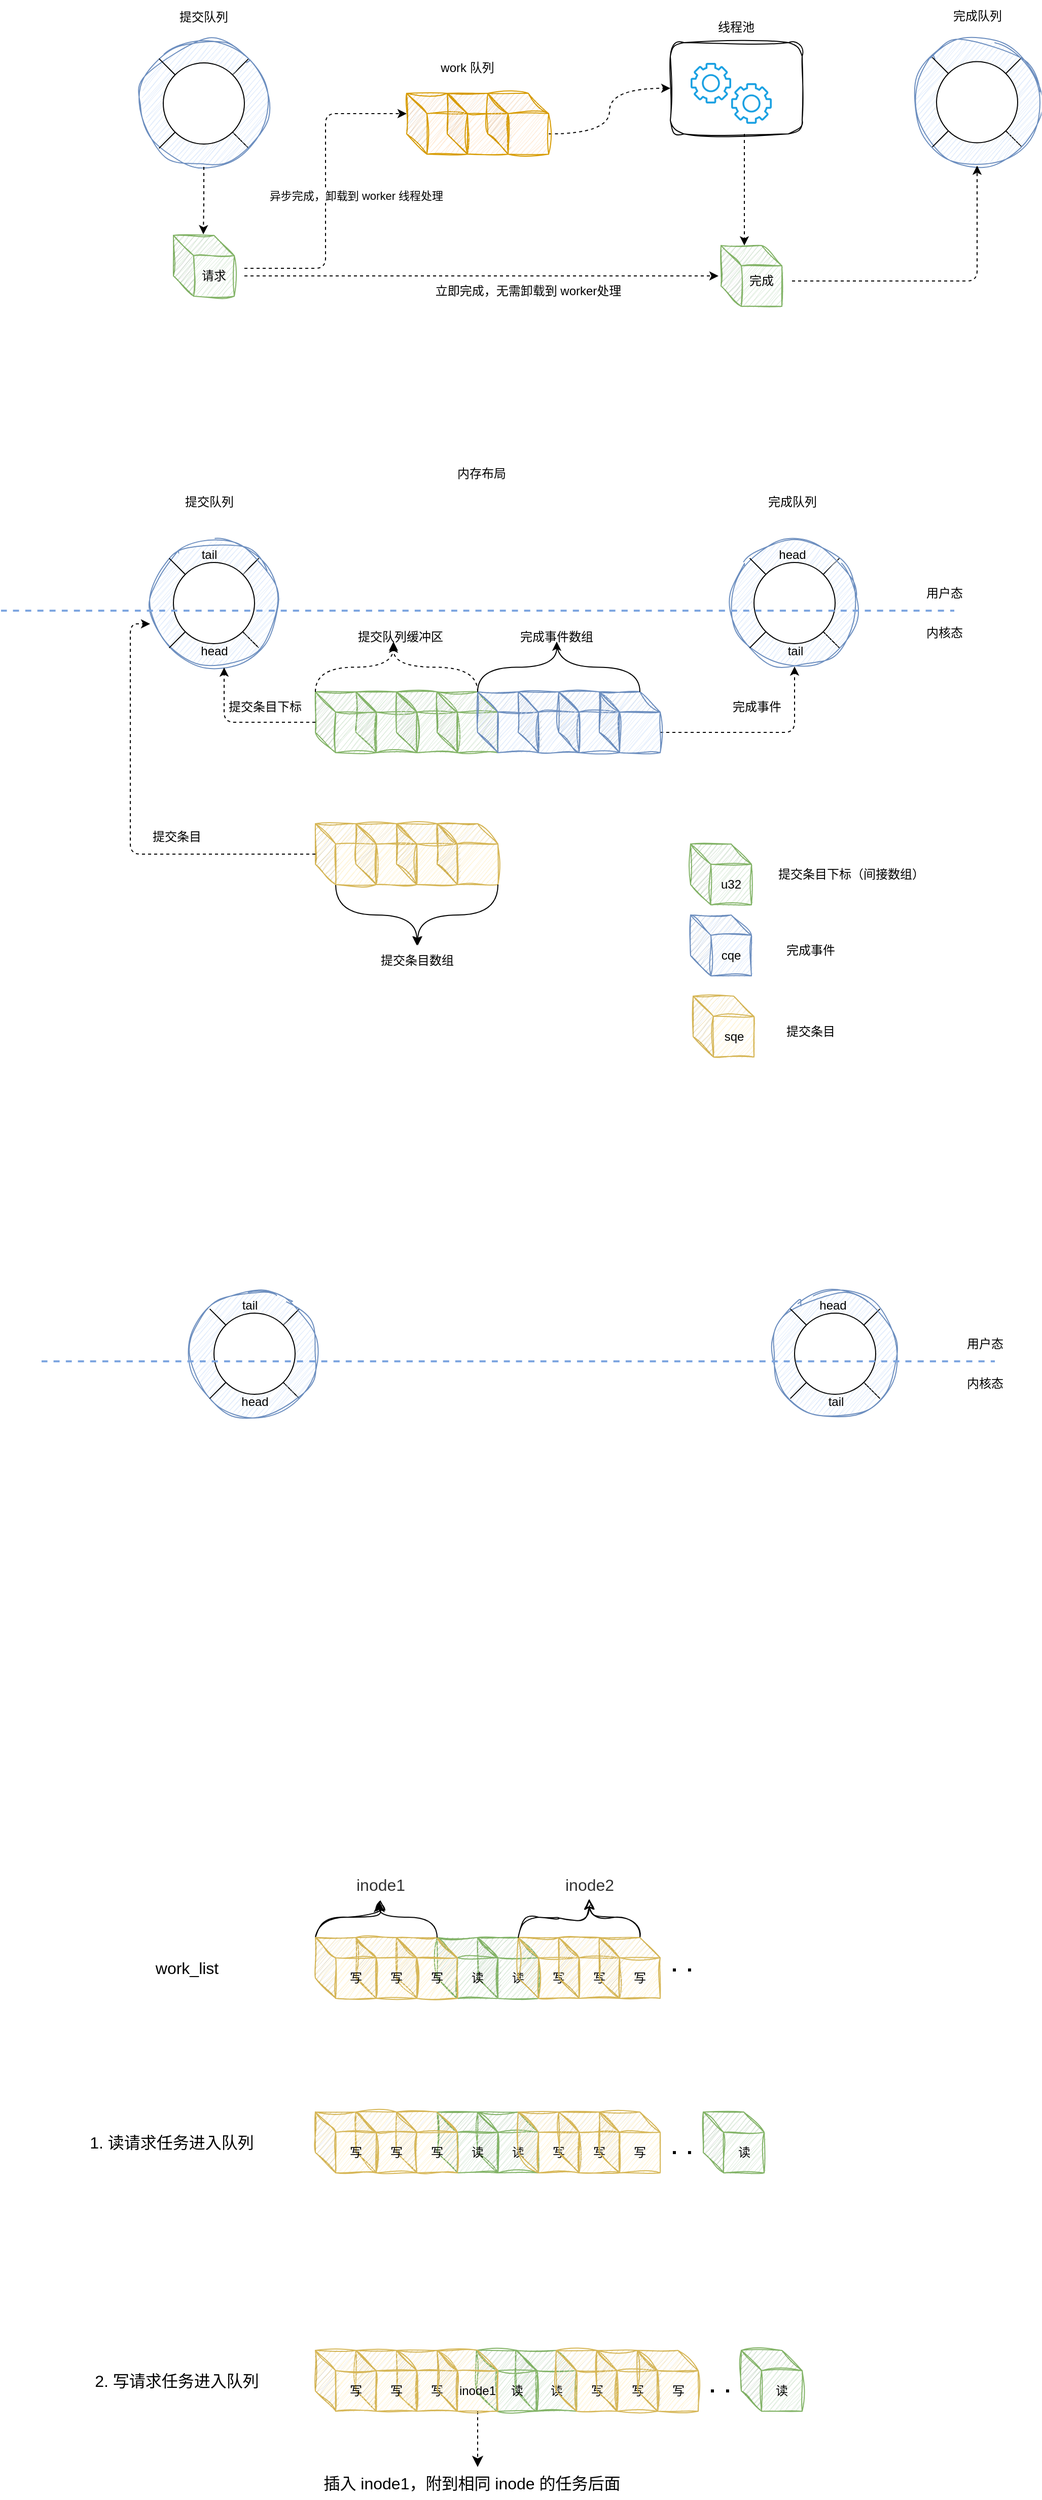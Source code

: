 <mxfile version="24.7.12">
  <diagram name="第 1 页" id="3DKdZYy7hW0o3-3EXeUM">
    <mxGraphModel dx="2261" dy="869" grid="1" gridSize="10" guides="1" tooltips="1" connect="1" arrows="1" fold="1" page="1" pageScale="1" pageWidth="827" pageHeight="1169" math="0" shadow="0">
      <root>
        <mxCell id="0" />
        <mxCell id="1" parent="0" />
        <mxCell id="1gns0Tno6R7osFcc5BNT-23" value="" style="rounded=1;whiteSpace=wrap;html=1;sketch=1;curveFitting=1;jiggle=2;" parent="1" vertex="1">
          <mxGeometry x="600" y="80" width="130" height="90" as="geometry" />
        </mxCell>
        <mxCell id="Ko0L7hKdxSBB8271acH8-2" style="rounded=0;orthogonalLoop=1;jettySize=auto;html=1;exitX=1;exitY=0;exitDx=0;exitDy=0;entryX=1;entryY=0;entryDx=0;entryDy=0;endArrow=none;endFill=0;" parent="1" source="1gns0Tno6R7osFcc5BNT-14" target="1gns0Tno6R7osFcc5BNT-13" edge="1">
          <mxGeometry relative="1" as="geometry" />
        </mxCell>
        <mxCell id="Ko0L7hKdxSBB8271acH8-3" style="rounded=0;orthogonalLoop=1;jettySize=auto;html=1;exitX=1;exitY=1;exitDx=0;exitDy=0;entryX=1;entryY=1;entryDx=0;entryDy=0;endArrow=none;endFill=0;" parent="1" source="1gns0Tno6R7osFcc5BNT-14" target="1gns0Tno6R7osFcc5BNT-13" edge="1">
          <mxGeometry relative="1" as="geometry" />
        </mxCell>
        <mxCell id="1gns0Tno6R7osFcc5BNT-14" value="" style="ellipse;whiteSpace=wrap;html=1;aspect=fixed;fillColor=#dae8fc;strokeColor=#6c8ebf;sketch=1;curveFitting=1;jiggle=2;" parent="1" vertex="1">
          <mxGeometry x="77.5" y="77.5" width="125" height="125" as="geometry" />
        </mxCell>
        <mxCell id="Ko0L7hKdxSBB8271acH8-4" style="rounded=0;orthogonalLoop=1;jettySize=auto;html=1;exitX=0;exitY=1;exitDx=0;exitDy=0;entryX=0;entryY=1;entryDx=0;entryDy=0;endArrow=none;endFill=0;" parent="1" source="1gns0Tno6R7osFcc5BNT-13" target="1gns0Tno6R7osFcc5BNT-14" edge="1">
          <mxGeometry relative="1" as="geometry" />
        </mxCell>
        <mxCell id="Ko0L7hKdxSBB8271acH8-5" style="rounded=0;orthogonalLoop=1;jettySize=auto;html=1;exitX=0;exitY=0;exitDx=0;exitDy=0;entryX=0;entryY=0;entryDx=0;entryDy=0;endArrow=none;endFill=0;" parent="1" source="1gns0Tno6R7osFcc5BNT-13" target="1gns0Tno6R7osFcc5BNT-14" edge="1">
          <mxGeometry relative="1" as="geometry" />
        </mxCell>
        <mxCell id="1gns0Tno6R7osFcc5BNT-13" value="" style="ellipse;whiteSpace=wrap;html=1;aspect=fixed;" parent="1" vertex="1">
          <mxGeometry x="100" y="100" width="80" height="80" as="geometry" />
        </mxCell>
        <mxCell id="1gns0Tno6R7osFcc5BNT-17" value="" style="shape=cube;whiteSpace=wrap;html=1;boundedLbl=1;backgroundOutline=1;darkOpacity=0.05;darkOpacity2=0.1;sketch=1;curveFitting=1;jiggle=2;fillColor=#d5e8d4;strokeColor=#82b366;" parent="1" vertex="1">
          <mxGeometry x="110" y="270" width="60" height="60" as="geometry" />
        </mxCell>
        <mxCell id="1gns0Tno6R7osFcc5BNT-21" value="" style="sketch=0;outlineConnect=0;fontColor=#ffffff;fillColor=#1ba1e2;strokeColor=#006EAF;dashed=0;verticalLabelPosition=bottom;verticalAlign=top;align=center;html=1;fontSize=12;fontStyle=0;aspect=fixed;pointerEvents=1;shape=mxgraph.aws4.gear;" parent="1" vertex="1">
          <mxGeometry x="620" y="100" width="40" height="40" as="geometry" />
        </mxCell>
        <mxCell id="1gns0Tno6R7osFcc5BNT-22" value="" style="sketch=0;outlineConnect=0;fontColor=#ffffff;fillColor=#1ba1e2;strokeColor=#006EAF;dashed=0;verticalLabelPosition=bottom;verticalAlign=top;align=center;html=1;fontSize=12;fontStyle=0;aspect=fixed;pointerEvents=1;shape=mxgraph.aws4.gear;" parent="1" vertex="1">
          <mxGeometry x="660" y="120" width="40" height="40" as="geometry" />
        </mxCell>
        <mxCell id="1gns0Tno6R7osFcc5BNT-24" value="线程池" style="text;strokeColor=none;align=center;fillColor=none;html=1;verticalAlign=middle;whiteSpace=wrap;rounded=0;" parent="1" vertex="1">
          <mxGeometry x="635" y="50" width="60" height="30" as="geometry" />
        </mxCell>
        <mxCell id="1gns0Tno6R7osFcc5BNT-25" value="" style="shape=cube;whiteSpace=wrap;html=1;boundedLbl=1;backgroundOutline=1;darkOpacity=0.05;darkOpacity2=0.1;sketch=1;curveFitting=1;jiggle=2;fillColor=#ffe6cc;strokeColor=#d79b00;" parent="1" vertex="1">
          <mxGeometry x="340" y="130" width="60" height="60" as="geometry" />
        </mxCell>
        <mxCell id="1gns0Tno6R7osFcc5BNT-27" value="" style="shape=cube;whiteSpace=wrap;html=1;boundedLbl=1;backgroundOutline=1;darkOpacity=0.05;darkOpacity2=0.1;sketch=1;curveFitting=1;jiggle=2;fillColor=#ffe6cc;strokeColor=#d79b00;" parent="1" vertex="1">
          <mxGeometry x="380" y="130" width="60" height="60" as="geometry" />
        </mxCell>
        <mxCell id="1gns0Tno6R7osFcc5BNT-44" style="edgeStyle=orthogonalEdgeStyle;rounded=0;orthogonalLoop=1;jettySize=auto;html=1;exitX=0;exitY=0;exitDx=60;exitDy=40;exitPerimeter=0;entryX=0;entryY=0.5;entryDx=0;entryDy=0;curved=1;dashed=1;" parent="1" source="1gns0Tno6R7osFcc5BNT-28" target="1gns0Tno6R7osFcc5BNT-23" edge="1">
          <mxGeometry relative="1" as="geometry" />
        </mxCell>
        <mxCell id="1gns0Tno6R7osFcc5BNT-28" value="" style="shape=cube;whiteSpace=wrap;html=1;boundedLbl=1;backgroundOutline=1;darkOpacity=0.05;darkOpacity2=0.1;sketch=1;curveFitting=1;jiggle=2;fillColor=#ffe6cc;strokeColor=#d79b00;" parent="1" vertex="1">
          <mxGeometry x="420" y="130" width="60" height="60" as="geometry" />
        </mxCell>
        <mxCell id="1gns0Tno6R7osFcc5BNT-29" value="work 队列" style="text;strokeColor=none;align=center;fillColor=none;html=1;verticalAlign=middle;whiteSpace=wrap;rounded=0;" parent="1" vertex="1">
          <mxGeometry x="370" y="90" width="60" height="30" as="geometry" />
        </mxCell>
        <mxCell id="1gns0Tno6R7osFcc5BNT-31" value="提交队列" style="text;strokeColor=none;align=center;fillColor=none;html=1;verticalAlign=middle;whiteSpace=wrap;rounded=0;" parent="1" vertex="1">
          <mxGeometry x="110" y="40" width="60" height="30" as="geometry" />
        </mxCell>
        <mxCell id="Ko0L7hKdxSBB8271acH8-89" style="edgeStyle=none;rounded=0;orthogonalLoop=1;jettySize=auto;html=1;exitX=1;exitY=0;exitDx=0;exitDy=0;entryX=1;entryY=0;entryDx=0;entryDy=0;endArrow=none;endFill=0;" parent="1" source="1gns0Tno6R7osFcc5BNT-32" target="1gns0Tno6R7osFcc5BNT-33" edge="1">
          <mxGeometry relative="1" as="geometry" />
        </mxCell>
        <mxCell id="Ko0L7hKdxSBB8271acH8-90" style="edgeStyle=none;rounded=0;orthogonalLoop=1;jettySize=auto;html=1;exitX=1;exitY=1;exitDx=0;exitDy=0;entryX=1;entryY=1;entryDx=0;entryDy=0;endArrow=none;endFill=0;" parent="1" source="1gns0Tno6R7osFcc5BNT-32" target="1gns0Tno6R7osFcc5BNT-33" edge="1">
          <mxGeometry relative="1" as="geometry" />
        </mxCell>
        <mxCell id="1gns0Tno6R7osFcc5BNT-32" value="" style="ellipse;whiteSpace=wrap;html=1;aspect=fixed;fillColor=#dae8fc;strokeColor=#6c8ebf;sketch=1;curveFitting=1;jiggle=2;" parent="1" vertex="1">
          <mxGeometry x="840" y="76.25" width="125" height="125" as="geometry" />
        </mxCell>
        <mxCell id="Ko0L7hKdxSBB8271acH8-91" style="edgeStyle=none;rounded=0;orthogonalLoop=1;jettySize=auto;html=1;exitX=0;exitY=0;exitDx=0;exitDy=0;entryX=0;entryY=0;entryDx=0;entryDy=0;endArrow=none;endFill=0;" parent="1" source="1gns0Tno6R7osFcc5BNT-33" target="1gns0Tno6R7osFcc5BNT-32" edge="1">
          <mxGeometry relative="1" as="geometry" />
        </mxCell>
        <mxCell id="Ko0L7hKdxSBB8271acH8-92" style="edgeStyle=none;rounded=0;orthogonalLoop=1;jettySize=auto;html=1;exitX=0;exitY=1;exitDx=0;exitDy=0;entryX=0;entryY=1;entryDx=0;entryDy=0;endArrow=none;endFill=0;" parent="1" source="1gns0Tno6R7osFcc5BNT-33" target="1gns0Tno6R7osFcc5BNT-32" edge="1">
          <mxGeometry relative="1" as="geometry" />
        </mxCell>
        <mxCell id="1gns0Tno6R7osFcc5BNT-33" value="" style="ellipse;whiteSpace=wrap;html=1;aspect=fixed;" parent="1" vertex="1">
          <mxGeometry x="862.5" y="98.75" width="80" height="80" as="geometry" />
        </mxCell>
        <mxCell id="1gns0Tno6R7osFcc5BNT-34" value="完成队列" style="text;strokeColor=none;align=center;fillColor=none;html=1;verticalAlign=middle;whiteSpace=wrap;rounded=0;" parent="1" vertex="1">
          <mxGeometry x="872.5" y="38.75" width="60" height="30" as="geometry" />
        </mxCell>
        <mxCell id="1gns0Tno6R7osFcc5BNT-35" value="" style="shape=cube;whiteSpace=wrap;html=1;boundedLbl=1;backgroundOutline=1;darkOpacity=0.05;darkOpacity2=0.1;sketch=1;curveFitting=1;jiggle=2;fillColor=#d5e8d4;strokeColor=#82b366;" parent="1" vertex="1">
          <mxGeometry x="650" y="280" width="60" height="60" as="geometry" />
        </mxCell>
        <mxCell id="1gns0Tno6R7osFcc5BNT-36" style="edgeStyle=orthogonalEdgeStyle;rounded=0;orthogonalLoop=1;jettySize=auto;html=1;exitX=0.5;exitY=1;exitDx=0;exitDy=0;entryX=0.492;entryY=-0.017;entryDx=0;entryDy=0;entryPerimeter=0;dashed=1;" parent="1" source="1gns0Tno6R7osFcc5BNT-14" target="1gns0Tno6R7osFcc5BNT-17" edge="1">
          <mxGeometry relative="1" as="geometry" />
        </mxCell>
        <mxCell id="1gns0Tno6R7osFcc5BNT-38" value="请求" style="text;strokeColor=none;align=center;fillColor=none;html=1;verticalAlign=middle;whiteSpace=wrap;rounded=0;" parent="1" vertex="1">
          <mxGeometry x="120" y="295" width="60" height="30" as="geometry" />
        </mxCell>
        <mxCell id="1gns0Tno6R7osFcc5BNT-49" style="edgeStyle=orthogonalEdgeStyle;rounded=1;orthogonalLoop=1;jettySize=auto;html=1;entryX=0.5;entryY=1;entryDx=0;entryDy=0;curved=0;dashed=1;" parent="1" source="1gns0Tno6R7osFcc5BNT-40" target="1gns0Tno6R7osFcc5BNT-32" edge="1">
          <mxGeometry relative="1" as="geometry" />
        </mxCell>
        <mxCell id="1gns0Tno6R7osFcc5BNT-40" value="完成" style="text;strokeColor=none;align=center;fillColor=none;html=1;verticalAlign=middle;whiteSpace=wrap;rounded=0;" parent="1" vertex="1">
          <mxGeometry x="660" y="300" width="60" height="30" as="geometry" />
        </mxCell>
        <mxCell id="1gns0Tno6R7osFcc5BNT-42" style="edgeStyle=orthogonalEdgeStyle;rounded=0;orthogonalLoop=1;jettySize=auto;html=1;entryX=-0.042;entryY=0.5;entryDx=0;entryDy=0;entryPerimeter=0;dashed=1;" parent="1" source="1gns0Tno6R7osFcc5BNT-38" target="1gns0Tno6R7osFcc5BNT-35" edge="1">
          <mxGeometry relative="1" as="geometry" />
        </mxCell>
        <mxCell id="1gns0Tno6R7osFcc5BNT-43" style="edgeStyle=orthogonalEdgeStyle;rounded=1;orthogonalLoop=1;jettySize=auto;html=1;exitX=1;exitY=0.25;exitDx=0;exitDy=0;entryX=0;entryY=0;entryDx=0;entryDy=20;entryPerimeter=0;dashed=1;curved=0;" parent="1" source="1gns0Tno6R7osFcc5BNT-38" target="1gns0Tno6R7osFcc5BNT-25" edge="1">
          <mxGeometry relative="1" as="geometry" />
        </mxCell>
        <mxCell id="1gns0Tno6R7osFcc5BNT-52" value="异步完成，卸载到 worker 线程处理" style="edgeLabel;html=1;align=center;verticalAlign=middle;resizable=0;points=[];" parent="1gns0Tno6R7osFcc5BNT-43" vertex="1" connectable="0">
          <mxGeometry x="-0.024" y="2" relative="1" as="geometry">
            <mxPoint x="32" y="1" as="offset" />
          </mxGeometry>
        </mxCell>
        <mxCell id="1gns0Tno6R7osFcc5BNT-48" style="rounded=0;orthogonalLoop=1;jettySize=auto;html=1;dashed=1;" parent="1" edge="1">
          <mxGeometry relative="1" as="geometry">
            <mxPoint x="673" y="170" as="sourcePoint" />
            <mxPoint x="673" y="280" as="targetPoint" />
          </mxGeometry>
        </mxCell>
        <mxCell id="1gns0Tno6R7osFcc5BNT-50" value="立即完成，无需卸载到 worker处理" style="text;strokeColor=none;align=center;fillColor=none;html=1;verticalAlign=middle;whiteSpace=wrap;rounded=0;" parent="1" vertex="1">
          <mxGeometry x="360" y="310" width="200" height="30" as="geometry" />
        </mxCell>
        <mxCell id="Ko0L7hKdxSBB8271acH8-7" style="rounded=0;orthogonalLoop=1;jettySize=auto;html=1;exitX=1;exitY=0;exitDx=0;exitDy=0;entryX=1;entryY=0;entryDx=0;entryDy=0;endArrow=none;endFill=0;" parent="1" source="Ko0L7hKdxSBB8271acH8-9" target="Ko0L7hKdxSBB8271acH8-12" edge="1">
          <mxGeometry relative="1" as="geometry" />
        </mxCell>
        <mxCell id="Ko0L7hKdxSBB8271acH8-8" style="rounded=0;orthogonalLoop=1;jettySize=auto;html=1;exitX=1;exitY=1;exitDx=0;exitDy=0;entryX=1;entryY=1;entryDx=0;entryDy=0;endArrow=none;endFill=0;" parent="1" source="Ko0L7hKdxSBB8271acH8-9" target="Ko0L7hKdxSBB8271acH8-12" edge="1">
          <mxGeometry relative="1" as="geometry" />
        </mxCell>
        <mxCell id="Ko0L7hKdxSBB8271acH8-9" value="" style="ellipse;whiteSpace=wrap;html=1;aspect=fixed;fillColor=#dae8fc;strokeColor=#6c8ebf;sketch=1;curveFitting=1;jiggle=2;" parent="1" vertex="1">
          <mxGeometry x="87.5" y="570" width="125" height="125" as="geometry" />
        </mxCell>
        <mxCell id="Ko0L7hKdxSBB8271acH8-10" style="rounded=0;orthogonalLoop=1;jettySize=auto;html=1;exitX=0;exitY=1;exitDx=0;exitDy=0;entryX=0;entryY=1;entryDx=0;entryDy=0;endArrow=none;endFill=0;" parent="1" source="Ko0L7hKdxSBB8271acH8-12" target="Ko0L7hKdxSBB8271acH8-9" edge="1">
          <mxGeometry relative="1" as="geometry" />
        </mxCell>
        <mxCell id="Ko0L7hKdxSBB8271acH8-11" style="rounded=0;orthogonalLoop=1;jettySize=auto;html=1;exitX=0;exitY=0;exitDx=0;exitDy=0;entryX=0;entryY=0;entryDx=0;entryDy=0;endArrow=none;endFill=0;" parent="1" source="Ko0L7hKdxSBB8271acH8-12" target="Ko0L7hKdxSBB8271acH8-9" edge="1">
          <mxGeometry relative="1" as="geometry" />
        </mxCell>
        <mxCell id="Ko0L7hKdxSBB8271acH8-12" value="" style="ellipse;whiteSpace=wrap;html=1;aspect=fixed;" parent="1" vertex="1">
          <mxGeometry x="110" y="592.5" width="80" height="80" as="geometry" />
        </mxCell>
        <mxCell id="Ko0L7hKdxSBB8271acH8-13" value="内存布局" style="text;strokeColor=none;align=center;fillColor=none;html=1;verticalAlign=middle;whiteSpace=wrap;rounded=0;" parent="1" vertex="1">
          <mxGeometry x="384" y="490" width="60" height="30" as="geometry" />
        </mxCell>
        <mxCell id="Ko0L7hKdxSBB8271acH8-14" style="rounded=0;orthogonalLoop=1;jettySize=auto;html=1;exitX=1;exitY=0;exitDx=0;exitDy=0;entryX=1;entryY=0;entryDx=0;entryDy=0;endArrow=none;endFill=0;" parent="1" source="Ko0L7hKdxSBB8271acH8-16" target="Ko0L7hKdxSBB8271acH8-19" edge="1">
          <mxGeometry relative="1" as="geometry" />
        </mxCell>
        <mxCell id="Ko0L7hKdxSBB8271acH8-15" style="rounded=0;orthogonalLoop=1;jettySize=auto;html=1;exitX=1;exitY=1;exitDx=0;exitDy=0;entryX=1;entryY=1;entryDx=0;entryDy=0;endArrow=none;endFill=0;" parent="1" source="Ko0L7hKdxSBB8271acH8-16" target="Ko0L7hKdxSBB8271acH8-19" edge="1">
          <mxGeometry relative="1" as="geometry" />
        </mxCell>
        <mxCell id="Ko0L7hKdxSBB8271acH8-16" value="" style="ellipse;whiteSpace=wrap;html=1;aspect=fixed;fillColor=#dae8fc;strokeColor=#6c8ebf;sketch=1;curveFitting=1;jiggle=2;" parent="1" vertex="1">
          <mxGeometry x="660" y="570" width="125" height="125" as="geometry" />
        </mxCell>
        <mxCell id="Ko0L7hKdxSBB8271acH8-17" style="rounded=0;orthogonalLoop=1;jettySize=auto;html=1;exitX=0;exitY=1;exitDx=0;exitDy=0;entryX=0;entryY=1;entryDx=0;entryDy=0;endArrow=none;endFill=0;" parent="1" source="Ko0L7hKdxSBB8271acH8-19" target="Ko0L7hKdxSBB8271acH8-16" edge="1">
          <mxGeometry relative="1" as="geometry" />
        </mxCell>
        <mxCell id="Ko0L7hKdxSBB8271acH8-18" style="rounded=0;orthogonalLoop=1;jettySize=auto;html=1;exitX=0;exitY=0;exitDx=0;exitDy=0;entryX=0;entryY=0;entryDx=0;entryDy=0;endArrow=none;endFill=0;" parent="1" source="Ko0L7hKdxSBB8271acH8-19" target="Ko0L7hKdxSBB8271acH8-16" edge="1">
          <mxGeometry relative="1" as="geometry" />
        </mxCell>
        <mxCell id="Ko0L7hKdxSBB8271acH8-19" value="" style="ellipse;whiteSpace=wrap;html=1;aspect=fixed;" parent="1" vertex="1">
          <mxGeometry x="682.5" y="592.5" width="80" height="80" as="geometry" />
        </mxCell>
        <mxCell id="Ko0L7hKdxSBB8271acH8-20" value="" style="shape=cube;whiteSpace=wrap;html=1;boundedLbl=1;backgroundOutline=1;darkOpacity=0.05;darkOpacity2=0.1;sketch=1;curveFitting=1;jiggle=2;fillColor=#d5e8d4;strokeColor=#82b366;" parent="1" vertex="1">
          <mxGeometry x="290" y="720" width="60" height="60" as="geometry" />
        </mxCell>
        <mxCell id="Ko0L7hKdxSBB8271acH8-21" value="" style="shape=cube;whiteSpace=wrap;html=1;boundedLbl=1;backgroundOutline=1;darkOpacity=0.05;darkOpacity2=0.1;sketch=1;curveFitting=1;jiggle=2;fillColor=#d5e8d4;strokeColor=#82b366;" parent="1" vertex="1">
          <mxGeometry x="330" y="720" width="60" height="60" as="geometry" />
        </mxCell>
        <mxCell id="Ko0L7hKdxSBB8271acH8-22" value="" style="shape=cube;whiteSpace=wrap;html=1;boundedLbl=1;backgroundOutline=1;darkOpacity=0.05;darkOpacity2=0.1;sketch=1;curveFitting=1;jiggle=2;fillColor=#d5e8d4;strokeColor=#82b366;" parent="1" vertex="1">
          <mxGeometry x="370" y="720" width="60" height="60" as="geometry" />
        </mxCell>
        <mxCell id="Ko0L7hKdxSBB8271acH8-23" value="" style="shape=cube;whiteSpace=wrap;html=1;boundedLbl=1;backgroundOutline=1;darkOpacity=0.05;darkOpacity2=0.1;sketch=1;curveFitting=1;jiggle=2;fillColor=#dae8fc;strokeColor=#6c8ebf;" parent="1" vertex="1">
          <mxGeometry x="410" y="720" width="60" height="60" as="geometry" />
        </mxCell>
        <mxCell id="Ko0L7hKdxSBB8271acH8-24" value="" style="shape=cube;whiteSpace=wrap;html=1;boundedLbl=1;backgroundOutline=1;darkOpacity=0.05;darkOpacity2=0.1;sketch=1;curveFitting=1;jiggle=2;fillColor=#dae8fc;strokeColor=#6c8ebf;" parent="1" vertex="1">
          <mxGeometry x="450" y="720" width="60" height="60" as="geometry" />
        </mxCell>
        <mxCell id="Ko0L7hKdxSBB8271acH8-25" value="" style="shape=cube;whiteSpace=wrap;html=1;boundedLbl=1;backgroundOutline=1;darkOpacity=0.05;darkOpacity2=0.1;sketch=1;curveFitting=1;jiggle=2;fillColor=#dae8fc;strokeColor=#6c8ebf;" parent="1" vertex="1">
          <mxGeometry x="490" y="720" width="60" height="60" as="geometry" />
        </mxCell>
        <mxCell id="Ko0L7hKdxSBB8271acH8-61" style="edgeStyle=orthogonalEdgeStyle;curved=0;rounded=1;orthogonalLoop=1;jettySize=auto;html=1;exitX=0;exitY=0;exitDx=60;exitDy=40;exitPerimeter=0;dashed=1;" parent="1" source="Ko0L7hKdxSBB8271acH8-26" target="Ko0L7hKdxSBB8271acH8-16" edge="1">
          <mxGeometry relative="1" as="geometry" />
        </mxCell>
        <mxCell id="Ko0L7hKdxSBB8271acH8-26" value="" style="shape=cube;whiteSpace=wrap;html=1;boundedLbl=1;backgroundOutline=1;darkOpacity=0.05;darkOpacity2=0.1;sketch=1;curveFitting=1;jiggle=2;fillColor=#dae8fc;strokeColor=#6c8ebf;" parent="1" vertex="1">
          <mxGeometry x="530" y="720" width="60" height="60" as="geometry" />
        </mxCell>
        <mxCell id="Ko0L7hKdxSBB8271acH8-27" value="" style="shape=cube;whiteSpace=wrap;html=1;boundedLbl=1;backgroundOutline=1;darkOpacity=0.05;darkOpacity2=0.1;sketch=1;curveFitting=1;jiggle=2;fillColor=#d5e8d4;strokeColor=#82b366;" parent="1" vertex="1">
          <mxGeometry x="250" y="720" width="60" height="60" as="geometry" />
        </mxCell>
        <mxCell id="Ko0L7hKdxSBB8271acH8-52" style="edgeStyle=orthogonalEdgeStyle;curved=1;rounded=0;orthogonalLoop=1;jettySize=auto;html=1;exitX=0;exitY=0;exitDx=20;exitDy=60;exitPerimeter=0;" parent="1" source="Ko0L7hKdxSBB8271acH8-32" target="Ko0L7hKdxSBB8271acH8-51" edge="1">
          <mxGeometry relative="1" as="geometry" />
        </mxCell>
        <mxCell id="Ko0L7hKdxSBB8271acH8-32" value="" style="shape=cube;whiteSpace=wrap;html=1;boundedLbl=1;backgroundOutline=1;darkOpacity=0.05;darkOpacity2=0.1;sketch=1;curveFitting=1;jiggle=2;fillColor=#fff2cc;strokeColor=#d6b656;" parent="1" vertex="1">
          <mxGeometry x="250" y="850" width="60" height="60" as="geometry" />
        </mxCell>
        <mxCell id="Ko0L7hKdxSBB8271acH8-33" value="" style="shape=cube;whiteSpace=wrap;html=1;boundedLbl=1;backgroundOutline=1;darkOpacity=0.05;darkOpacity2=0.1;sketch=1;curveFitting=1;jiggle=2;fillColor=#fff2cc;strokeColor=#d6b656;" parent="1" vertex="1">
          <mxGeometry x="290" y="850" width="60" height="60" as="geometry" />
        </mxCell>
        <mxCell id="Ko0L7hKdxSBB8271acH8-34" value="" style="shape=cube;whiteSpace=wrap;html=1;boundedLbl=1;backgroundOutline=1;darkOpacity=0.05;darkOpacity2=0.1;sketch=1;curveFitting=1;jiggle=2;fillColor=#fff2cc;strokeColor=#d6b656;" parent="1" vertex="1">
          <mxGeometry x="330" y="850" width="60" height="60" as="geometry" />
        </mxCell>
        <mxCell id="Ko0L7hKdxSBB8271acH8-35" value="" style="shape=cube;whiteSpace=wrap;html=1;boundedLbl=1;backgroundOutline=1;darkOpacity=0.05;darkOpacity2=0.1;sketch=1;curveFitting=1;jiggle=2;fillColor=#fff2cc;strokeColor=#d6b656;" parent="1" vertex="1">
          <mxGeometry x="370" y="850" width="60" height="60" as="geometry" />
        </mxCell>
        <mxCell id="Ko0L7hKdxSBB8271acH8-38" value="&lt;span style=&quot;color: rgb(0, 0, 0); font-family: Helvetica; font-size: 12px; font-style: normal; font-variant-ligatures: normal; font-variant-caps: normal; font-weight: 400; letter-spacing: normal; orphans: 2; text-align: center; text-indent: 0px; text-transform: none; widows: 2; word-spacing: 0px; -webkit-text-stroke-width: 0px; white-space: nowrap; background-color: rgb(251, 251, 251); text-decoration-thickness: initial; text-decoration-style: initial; text-decoration-color: initial; display: inline !important; float: none;&quot;&gt;提交队列缓冲区&lt;/span&gt;" style="text;whiteSpace=wrap;html=1;fillColor=default;gradientColor=none;fillStyle=solid;" parent="1" vertex="1">
          <mxGeometry x="290" y="651.5" width="90" height="20" as="geometry" />
        </mxCell>
        <mxCell id="Ko0L7hKdxSBB8271acH8-40" value="&lt;div style=&quot;text-align: center;&quot;&gt;&lt;span style=&quot;text-wrap: nowrap;&quot;&gt;完成事件数组&lt;/span&gt;&lt;/div&gt;" style="text;whiteSpace=wrap;html=1;" parent="1" vertex="1">
          <mxGeometry x="450" y="651.5" width="90" height="20" as="geometry" />
        </mxCell>
        <mxCell id="Ko0L7hKdxSBB8271acH8-42" style="edgeStyle=orthogonalEdgeStyle;rounded=0;orthogonalLoop=1;jettySize=auto;html=1;exitX=0;exitY=0;exitDx=0;exitDy=0;exitPerimeter=0;entryX=0.411;entryY=0.95;entryDx=0;entryDy=0;entryPerimeter=0;curved=1;dashed=1;" parent="1" source="Ko0L7hKdxSBB8271acH8-27" target="Ko0L7hKdxSBB8271acH8-38" edge="1">
          <mxGeometry relative="1" as="geometry" />
        </mxCell>
        <mxCell id="Ko0L7hKdxSBB8271acH8-43" style="edgeStyle=orthogonalEdgeStyle;rounded=0;orthogonalLoop=1;jettySize=auto;html=1;exitX=0;exitY=0;exitDx=0;exitDy=0;exitPerimeter=0;entryX=0.411;entryY=1.05;entryDx=0;entryDy=0;entryPerimeter=0;curved=1;dashed=1;" parent="1" source="Ko0L7hKdxSBB8271acH8-23" target="Ko0L7hKdxSBB8271acH8-38" edge="1">
          <mxGeometry relative="1" as="geometry" />
        </mxCell>
        <mxCell id="Ko0L7hKdxSBB8271acH8-44" style="edgeStyle=orthogonalEdgeStyle;rounded=0;orthogonalLoop=1;jettySize=auto;html=1;exitX=0;exitY=0;exitDx=0;exitDy=0;exitPerimeter=0;entryX=0.422;entryY=0.95;entryDx=0;entryDy=0;entryPerimeter=0;curved=1;" parent="1" source="Ko0L7hKdxSBB8271acH8-23" target="Ko0L7hKdxSBB8271acH8-40" edge="1">
          <mxGeometry relative="1" as="geometry" />
        </mxCell>
        <mxCell id="Ko0L7hKdxSBB8271acH8-49" style="edgeStyle=orthogonalEdgeStyle;rounded=0;orthogonalLoop=1;jettySize=auto;html=1;exitX=0;exitY=0;exitDx=40;exitDy=0;exitPerimeter=0;entryX=0.422;entryY=0.975;entryDx=0;entryDy=0;entryPerimeter=0;endArrow=none;endFill=0;curved=1;" parent="1" source="Ko0L7hKdxSBB8271acH8-26" target="Ko0L7hKdxSBB8271acH8-40" edge="1">
          <mxGeometry relative="1" as="geometry" />
        </mxCell>
        <mxCell id="Ko0L7hKdxSBB8271acH8-51" value="提交条目数组" style="text;html=1;align=center;verticalAlign=middle;resizable=0;points=[];autosize=1;strokeColor=none;fillColor=none;" parent="1" vertex="1">
          <mxGeometry x="300" y="970" width="100" height="30" as="geometry" />
        </mxCell>
        <mxCell id="Ko0L7hKdxSBB8271acH8-54" style="edgeStyle=orthogonalEdgeStyle;curved=1;rounded=0;orthogonalLoop=1;jettySize=auto;html=1;exitX=1;exitY=1;exitDx=0;exitDy=0;exitPerimeter=0;entryX=0.51;entryY=0;entryDx=0;entryDy=0;entryPerimeter=0;" parent="1" source="Ko0L7hKdxSBB8271acH8-35" target="Ko0L7hKdxSBB8271acH8-51" edge="1">
          <mxGeometry relative="1" as="geometry" />
        </mxCell>
        <mxCell id="Ko0L7hKdxSBB8271acH8-55" style="edgeStyle=orthogonalEdgeStyle;rounded=1;orthogonalLoop=1;jettySize=auto;html=1;entryX=0.58;entryY=1.008;entryDx=0;entryDy=0;entryPerimeter=0;curved=0;dashed=1;" parent="1" source="Ko0L7hKdxSBB8271acH8-27" target="Ko0L7hKdxSBB8271acH8-9" edge="1">
          <mxGeometry relative="1" as="geometry" />
        </mxCell>
        <mxCell id="Ko0L7hKdxSBB8271acH8-56" value="提交条目下标" style="text;html=1;align=center;verticalAlign=middle;resizable=0;points=[];autosize=1;strokeColor=none;fillColor=none;" parent="1" vertex="1">
          <mxGeometry x="150" y="720" width="100" height="30" as="geometry" />
        </mxCell>
        <mxCell id="Ko0L7hKdxSBB8271acH8-57" style="edgeStyle=orthogonalEdgeStyle;curved=0;rounded=1;orthogonalLoop=1;jettySize=auto;html=1;entryX=-0.004;entryY=0.664;entryDx=0;entryDy=0;entryPerimeter=0;dashed=1;" parent="1" source="Ko0L7hKdxSBB8271acH8-32" target="Ko0L7hKdxSBB8271acH8-9" edge="1">
          <mxGeometry relative="1" as="geometry" />
        </mxCell>
        <mxCell id="Ko0L7hKdxSBB8271acH8-58" value="提交条目" style="text;html=1;align=center;verticalAlign=middle;resizable=0;points=[];autosize=1;strokeColor=none;fillColor=none;" parent="1" vertex="1">
          <mxGeometry x="77.5" y="848" width="70" height="30" as="geometry" />
        </mxCell>
        <mxCell id="Ko0L7hKdxSBB8271acH8-59" value="提交队列" style="text;html=1;align=center;verticalAlign=middle;resizable=0;points=[];autosize=1;strokeColor=none;fillColor=none;" parent="1" vertex="1">
          <mxGeometry x="110" y="518" width="70" height="30" as="geometry" />
        </mxCell>
        <mxCell id="Ko0L7hKdxSBB8271acH8-60" value="完成队列" style="text;html=1;align=center;verticalAlign=middle;resizable=0;points=[];autosize=1;strokeColor=none;fillColor=none;" parent="1" vertex="1">
          <mxGeometry x="685" y="518" width="70" height="30" as="geometry" />
        </mxCell>
        <mxCell id="Ko0L7hKdxSBB8271acH8-64" value="完成事件" style="text;html=1;align=center;verticalAlign=middle;resizable=0;points=[];autosize=1;strokeColor=none;fillColor=none;" parent="1" vertex="1">
          <mxGeometry x="650" y="720" width="70" height="30" as="geometry" />
        </mxCell>
        <mxCell id="Ko0L7hKdxSBB8271acH8-68" value="" style="endArrow=none;html=1;rounded=0;curved=1;dashed=1;strokeColor=#7EA6E0;strokeWidth=2;" parent="1" edge="1">
          <mxGeometry width="50" height="50" relative="1" as="geometry">
            <mxPoint x="-60" y="640" as="sourcePoint" />
            <mxPoint x="880" y="640" as="targetPoint" />
          </mxGeometry>
        </mxCell>
        <mxCell id="Ko0L7hKdxSBB8271acH8-69" value="内核态" style="text;html=1;align=center;verticalAlign=middle;resizable=0;points=[];autosize=1;strokeColor=none;fillColor=none;" parent="1" vertex="1">
          <mxGeometry x="840" y="646.5" width="60" height="30" as="geometry" />
        </mxCell>
        <mxCell id="Ko0L7hKdxSBB8271acH8-70" value="用户态" style="text;html=1;align=center;verticalAlign=middle;resizable=0;points=[];autosize=1;strokeColor=none;fillColor=none;" parent="1" vertex="1">
          <mxGeometry x="840" y="608" width="60" height="30" as="geometry" />
        </mxCell>
        <mxCell id="Ko0L7hKdxSBB8271acH8-75" value="head" style="text;html=1;align=center;verticalAlign=middle;resizable=0;points=[];autosize=1;strokeColor=none;fillColor=none;" parent="1" vertex="1">
          <mxGeometry x="125" y="665" width="50" height="30" as="geometry" />
        </mxCell>
        <mxCell id="Ko0L7hKdxSBB8271acH8-76" value="tail" style="text;html=1;align=center;verticalAlign=middle;resizable=0;points=[];autosize=1;strokeColor=none;fillColor=none;" parent="1" vertex="1">
          <mxGeometry x="125" y="570" width="40" height="30" as="geometry" />
        </mxCell>
        <mxCell id="Ko0L7hKdxSBB8271acH8-77" value="head" style="text;html=1;align=center;verticalAlign=middle;resizable=0;points=[];autosize=1;strokeColor=none;fillColor=none;" parent="1" vertex="1">
          <mxGeometry x="695" y="570" width="50" height="30" as="geometry" />
        </mxCell>
        <mxCell id="Ko0L7hKdxSBB8271acH8-78" value="tail" style="text;html=1;align=center;verticalAlign=middle;resizable=0;points=[];autosize=1;strokeColor=none;fillColor=none;" parent="1" vertex="1">
          <mxGeometry x="702.5" y="665" width="40" height="30" as="geometry" />
        </mxCell>
        <mxCell id="Ko0L7hKdxSBB8271acH8-80" value="u32" style="shape=cube;whiteSpace=wrap;html=1;boundedLbl=1;backgroundOutline=1;darkOpacity=0.05;darkOpacity2=0.1;sketch=1;curveFitting=1;jiggle=2;fillColor=#d5e8d4;strokeColor=#82b366;" parent="1" vertex="1">
          <mxGeometry x="620" y="870" width="60" height="60" as="geometry" />
        </mxCell>
        <mxCell id="Ko0L7hKdxSBB8271acH8-83" value="cqe" style="shape=cube;whiteSpace=wrap;html=1;boundedLbl=1;backgroundOutline=1;darkOpacity=0.05;darkOpacity2=0.1;sketch=1;curveFitting=1;jiggle=2;fillColor=#dae8fc;strokeColor=#6c8ebf;" parent="1" vertex="1">
          <mxGeometry x="620" y="940" width="60" height="60" as="geometry" />
        </mxCell>
        <mxCell id="Ko0L7hKdxSBB8271acH8-84" value="提交条目下标（间接数组）" style="text;html=1;align=center;verticalAlign=middle;resizable=0;points=[];autosize=1;strokeColor=none;fillColor=none;" parent="1" vertex="1">
          <mxGeometry x="692.5" y="885" width="170" height="30" as="geometry" />
        </mxCell>
        <mxCell id="Ko0L7hKdxSBB8271acH8-85" value="完成事件" style="text;html=1;align=center;verticalAlign=middle;resizable=0;points=[];autosize=1;strokeColor=none;fillColor=none;" parent="1" vertex="1">
          <mxGeometry x="702.5" y="960" width="70" height="30" as="geometry" />
        </mxCell>
        <mxCell id="Ko0L7hKdxSBB8271acH8-86" value="sqe" style="shape=cube;whiteSpace=wrap;html=1;boundedLbl=1;backgroundOutline=1;darkOpacity=0.05;darkOpacity2=0.1;sketch=1;curveFitting=1;jiggle=2;fillColor=#fff2cc;strokeColor=#d6b656;" parent="1" vertex="1">
          <mxGeometry x="622.5" y="1020" width="60" height="60" as="geometry" />
        </mxCell>
        <mxCell id="Ko0L7hKdxSBB8271acH8-87" value="提交条目" style="text;html=1;align=center;verticalAlign=middle;resizable=0;points=[];autosize=1;strokeColor=none;fillColor=none;" parent="1" vertex="1">
          <mxGeometry x="702.5" y="1040" width="70" height="30" as="geometry" />
        </mxCell>
        <mxCell id="Vj3lA73WJ6LqMtGzKSuj-2" style="rounded=0;orthogonalLoop=1;jettySize=auto;html=1;exitX=1;exitY=0;exitDx=0;exitDy=0;entryX=1;entryY=0;entryDx=0;entryDy=0;endArrow=none;endFill=0;" edge="1" parent="1" source="Vj3lA73WJ6LqMtGzKSuj-4" target="Vj3lA73WJ6LqMtGzKSuj-7">
          <mxGeometry relative="1" as="geometry" />
        </mxCell>
        <mxCell id="Vj3lA73WJ6LqMtGzKSuj-3" style="rounded=0;orthogonalLoop=1;jettySize=auto;html=1;exitX=1;exitY=1;exitDx=0;exitDy=0;entryX=1;entryY=1;entryDx=0;entryDy=0;endArrow=none;endFill=0;" edge="1" parent="1" source="Vj3lA73WJ6LqMtGzKSuj-4" target="Vj3lA73WJ6LqMtGzKSuj-7">
          <mxGeometry relative="1" as="geometry" />
        </mxCell>
        <mxCell id="Vj3lA73WJ6LqMtGzKSuj-4" value="" style="ellipse;whiteSpace=wrap;html=1;aspect=fixed;fillColor=#dae8fc;strokeColor=#6c8ebf;sketch=1;curveFitting=1;jiggle=2;" vertex="1" parent="1">
          <mxGeometry x="127.5" y="1310" width="125" height="125" as="geometry" />
        </mxCell>
        <mxCell id="Vj3lA73WJ6LqMtGzKSuj-5" style="rounded=0;orthogonalLoop=1;jettySize=auto;html=1;exitX=0;exitY=1;exitDx=0;exitDy=0;entryX=0;entryY=1;entryDx=0;entryDy=0;endArrow=none;endFill=0;" edge="1" parent="1" source="Vj3lA73WJ6LqMtGzKSuj-7" target="Vj3lA73WJ6LqMtGzKSuj-4">
          <mxGeometry relative="1" as="geometry" />
        </mxCell>
        <mxCell id="Vj3lA73WJ6LqMtGzKSuj-6" style="rounded=0;orthogonalLoop=1;jettySize=auto;html=1;exitX=0;exitY=0;exitDx=0;exitDy=0;entryX=0;entryY=0;entryDx=0;entryDy=0;endArrow=none;endFill=0;" edge="1" parent="1" source="Vj3lA73WJ6LqMtGzKSuj-7" target="Vj3lA73WJ6LqMtGzKSuj-4">
          <mxGeometry relative="1" as="geometry" />
        </mxCell>
        <mxCell id="Vj3lA73WJ6LqMtGzKSuj-7" value="" style="ellipse;whiteSpace=wrap;html=1;aspect=fixed;" vertex="1" parent="1">
          <mxGeometry x="150" y="1332.5" width="80" height="80" as="geometry" />
        </mxCell>
        <mxCell id="Vj3lA73WJ6LqMtGzKSuj-8" style="rounded=0;orthogonalLoop=1;jettySize=auto;html=1;exitX=1;exitY=0;exitDx=0;exitDy=0;entryX=1;entryY=0;entryDx=0;entryDy=0;endArrow=none;endFill=0;" edge="1" parent="1" source="Vj3lA73WJ6LqMtGzKSuj-10" target="Vj3lA73WJ6LqMtGzKSuj-13">
          <mxGeometry relative="1" as="geometry" />
        </mxCell>
        <mxCell id="Vj3lA73WJ6LqMtGzKSuj-9" style="rounded=0;orthogonalLoop=1;jettySize=auto;html=1;exitX=1;exitY=1;exitDx=0;exitDy=0;entryX=1;entryY=1;entryDx=0;entryDy=0;endArrow=none;endFill=0;" edge="1" parent="1" source="Vj3lA73WJ6LqMtGzKSuj-10" target="Vj3lA73WJ6LqMtGzKSuj-13">
          <mxGeometry relative="1" as="geometry" />
        </mxCell>
        <mxCell id="Vj3lA73WJ6LqMtGzKSuj-10" value="" style="ellipse;whiteSpace=wrap;html=1;aspect=fixed;fillColor=#dae8fc;strokeColor=#6c8ebf;sketch=1;curveFitting=1;jiggle=2;" vertex="1" parent="1">
          <mxGeometry x="700" y="1310" width="125" height="125" as="geometry" />
        </mxCell>
        <mxCell id="Vj3lA73WJ6LqMtGzKSuj-11" style="rounded=0;orthogonalLoop=1;jettySize=auto;html=1;exitX=0;exitY=1;exitDx=0;exitDy=0;entryX=0;entryY=1;entryDx=0;entryDy=0;endArrow=none;endFill=0;" edge="1" parent="1" source="Vj3lA73WJ6LqMtGzKSuj-13" target="Vj3lA73WJ6LqMtGzKSuj-10">
          <mxGeometry relative="1" as="geometry" />
        </mxCell>
        <mxCell id="Vj3lA73WJ6LqMtGzKSuj-12" style="rounded=0;orthogonalLoop=1;jettySize=auto;html=1;exitX=0;exitY=0;exitDx=0;exitDy=0;entryX=0;entryY=0;entryDx=0;entryDy=0;endArrow=none;endFill=0;" edge="1" parent="1" source="Vj3lA73WJ6LqMtGzKSuj-13" target="Vj3lA73WJ6LqMtGzKSuj-10">
          <mxGeometry relative="1" as="geometry" />
        </mxCell>
        <mxCell id="Vj3lA73WJ6LqMtGzKSuj-13" value="" style="ellipse;whiteSpace=wrap;html=1;aspect=fixed;" vertex="1" parent="1">
          <mxGeometry x="722.5" y="1332.5" width="80" height="80" as="geometry" />
        </mxCell>
        <mxCell id="Vj3lA73WJ6LqMtGzKSuj-20" value="" style="endArrow=none;html=1;rounded=0;curved=1;dashed=1;strokeColor=#7EA6E0;strokeWidth=2;" edge="1" parent="1">
          <mxGeometry width="50" height="50" relative="1" as="geometry">
            <mxPoint x="-20" y="1380" as="sourcePoint" />
            <mxPoint x="920" y="1380" as="targetPoint" />
          </mxGeometry>
        </mxCell>
        <mxCell id="Vj3lA73WJ6LqMtGzKSuj-21" value="内核态" style="text;html=1;align=center;verticalAlign=middle;resizable=0;points=[];autosize=1;strokeColor=none;fillColor=none;" vertex="1" parent="1">
          <mxGeometry x="880" y="1386.5" width="60" height="30" as="geometry" />
        </mxCell>
        <mxCell id="Vj3lA73WJ6LqMtGzKSuj-22" value="用户态" style="text;html=1;align=center;verticalAlign=middle;resizable=0;points=[];autosize=1;strokeColor=none;fillColor=none;" vertex="1" parent="1">
          <mxGeometry x="880" y="1348" width="60" height="30" as="geometry" />
        </mxCell>
        <mxCell id="Vj3lA73WJ6LqMtGzKSuj-23" value="head" style="text;html=1;align=center;verticalAlign=middle;resizable=0;points=[];autosize=1;strokeColor=none;fillColor=none;" vertex="1" parent="1">
          <mxGeometry x="165" y="1405" width="50" height="30" as="geometry" />
        </mxCell>
        <mxCell id="Vj3lA73WJ6LqMtGzKSuj-24" value="tail" style="text;html=1;align=center;verticalAlign=middle;resizable=0;points=[];autosize=1;strokeColor=none;fillColor=none;" vertex="1" parent="1">
          <mxGeometry x="165" y="1310" width="40" height="30" as="geometry" />
        </mxCell>
        <mxCell id="Vj3lA73WJ6LqMtGzKSuj-25" value="head" style="text;html=1;align=center;verticalAlign=middle;resizable=0;points=[];autosize=1;strokeColor=none;fillColor=none;" vertex="1" parent="1">
          <mxGeometry x="735" y="1310" width="50" height="30" as="geometry" />
        </mxCell>
        <mxCell id="Vj3lA73WJ6LqMtGzKSuj-26" value="tail" style="text;html=1;align=center;verticalAlign=middle;resizable=0;points=[];autosize=1;strokeColor=none;fillColor=none;" vertex="1" parent="1">
          <mxGeometry x="742.5" y="1405" width="40" height="30" as="geometry" />
        </mxCell>
        <mxCell id="Vj3lA73WJ6LqMtGzKSuj-28" value="读" style="shape=cube;whiteSpace=wrap;html=1;boundedLbl=1;backgroundOutline=1;darkOpacity=0.05;darkOpacity2=0.1;sketch=1;curveFitting=1;jiggle=2;fillColor=#d5e8d4;strokeColor=#82b366;" vertex="1" parent="1">
          <mxGeometry x="410" y="1948" width="60" height="60" as="geometry" />
        </mxCell>
        <mxCell id="Vj3lA73WJ6LqMtGzKSuj-29" value="读" style="shape=cube;whiteSpace=wrap;html=1;boundedLbl=1;backgroundOutline=1;darkOpacity=0.05;darkOpacity2=0.1;sketch=1;curveFitting=1;jiggle=2;fillColor=#d5e8d4;strokeColor=#82b366;" vertex="1" parent="1">
          <mxGeometry x="370" y="1948" width="60" height="60" as="geometry" />
        </mxCell>
        <mxCell id="Vj3lA73WJ6LqMtGzKSuj-30" value="写" style="shape=cube;whiteSpace=wrap;html=1;boundedLbl=1;backgroundOutline=1;darkOpacity=0.05;darkOpacity2=0.1;sketch=1;curveFitting=1;jiggle=2;fillColor=#fff2cc;strokeColor=#d6b656;" vertex="1" parent="1">
          <mxGeometry x="330" y="1948" width="60" height="60" as="geometry" />
        </mxCell>
        <mxCell id="Vj3lA73WJ6LqMtGzKSuj-31" value="写" style="shape=cube;whiteSpace=wrap;html=1;boundedLbl=1;backgroundOutline=1;darkOpacity=0.05;darkOpacity2=0.1;sketch=1;curveFitting=1;jiggle=2;fillColor=#fff2cc;strokeColor=#d6b656;" vertex="1" parent="1">
          <mxGeometry x="290" y="1948" width="60" height="60" as="geometry" />
        </mxCell>
        <mxCell id="Vj3lA73WJ6LqMtGzKSuj-59" style="edgeStyle=orthogonalEdgeStyle;rounded=0;orthogonalLoop=1;jettySize=auto;html=1;exitX=0;exitY=0;exitDx=0;exitDy=0;exitPerimeter=0;fontSize=12;startSize=8;endSize=8;curved=1;sketch=1;curveFitting=1;jiggle=2;" edge="1" parent="1" source="Vj3lA73WJ6LqMtGzKSuj-32" target="Vj3lA73WJ6LqMtGzKSuj-46">
          <mxGeometry relative="1" as="geometry" />
        </mxCell>
        <mxCell id="Vj3lA73WJ6LqMtGzKSuj-32" value="写" style="shape=cube;whiteSpace=wrap;html=1;boundedLbl=1;backgroundOutline=1;darkOpacity=0.05;darkOpacity2=0.1;sketch=1;curveFitting=1;jiggle=2;fillColor=#fff2cc;strokeColor=#d6b656;" vertex="1" parent="1">
          <mxGeometry x="250" y="1948" width="60" height="60" as="geometry" />
        </mxCell>
        <mxCell id="Vj3lA73WJ6LqMtGzKSuj-33" value="work_list" style="text;html=1;align=center;verticalAlign=middle;resizable=0;points=[];autosize=1;strokeColor=none;fillColor=none;fontSize=16;" vertex="1" parent="1">
          <mxGeometry x="77.5" y="1963" width="90" height="30" as="geometry" />
        </mxCell>
        <mxCell id="Vj3lA73WJ6LqMtGzKSuj-34" value="1. 读请求任务进入队列" style="text;html=1;align=center;verticalAlign=middle;resizable=0;points=[];autosize=1;strokeColor=none;fillColor=none;fontSize=16;" vertex="1" parent="1">
          <mxGeometry x="12.5" y="2135" width="190" height="30" as="geometry" />
        </mxCell>
        <mxCell id="Vj3lA73WJ6LqMtGzKSuj-46" value="inode1" style="text;html=1;align=center;verticalAlign=middle;resizable=0;points=[];autosize=1;strokeColor=none;fillColor=none;fontSize=16;fontColor=#333333;" vertex="1" parent="1">
          <mxGeometry x="279" y="1881" width="70" height="30" as="geometry" />
        </mxCell>
        <mxCell id="Vj3lA73WJ6LqMtGzKSuj-47" value="写" style="shape=cube;whiteSpace=wrap;html=1;boundedLbl=1;backgroundOutline=1;darkOpacity=0.05;darkOpacity2=0.1;sketch=1;curveFitting=1;jiggle=2;fillColor=#fff2cc;strokeColor=#d6b656;" vertex="1" parent="1">
          <mxGeometry x="450" y="1948" width="60" height="60" as="geometry" />
        </mxCell>
        <mxCell id="Vj3lA73WJ6LqMtGzKSuj-48" value="写" style="shape=cube;whiteSpace=wrap;html=1;boundedLbl=1;backgroundOutline=1;darkOpacity=0.05;darkOpacity2=0.1;sketch=1;curveFitting=1;jiggle=2;fillColor=#fff2cc;strokeColor=#d6b656;" vertex="1" parent="1">
          <mxGeometry x="490" y="1948" width="60" height="60" as="geometry" />
        </mxCell>
        <mxCell id="Vj3lA73WJ6LqMtGzKSuj-66" style="edgeStyle=orthogonalEdgeStyle;curved=1;rounded=0;orthogonalLoop=1;jettySize=auto;html=1;exitX=0;exitY=0;exitDx=40;exitDy=0;exitPerimeter=0;fontSize=12;startSize=8;endSize=8;sketch=1;curveFitting=1;jiggle=2;" edge="1" parent="1" source="Vj3lA73WJ6LqMtGzKSuj-49">
          <mxGeometry relative="1" as="geometry">
            <mxPoint x="520" y="1910" as="targetPoint" />
          </mxGeometry>
        </mxCell>
        <mxCell id="Vj3lA73WJ6LqMtGzKSuj-49" value="写" style="shape=cube;whiteSpace=wrap;html=1;boundedLbl=1;backgroundOutline=1;darkOpacity=0.05;darkOpacity2=0.1;sketch=1;curveFitting=1;jiggle=2;fillColor=#fff2cc;strokeColor=#d6b656;" vertex="1" parent="1">
          <mxGeometry x="530" y="1948" width="60" height="60" as="geometry" />
        </mxCell>
        <mxCell id="Vj3lA73WJ6LqMtGzKSuj-51" value="读" style="shape=cube;whiteSpace=wrap;html=1;boundedLbl=1;backgroundOutline=1;darkOpacity=0.05;darkOpacity2=0.1;sketch=1;curveFitting=1;jiggle=2;fillColor=#d5e8d4;strokeColor=#82b366;" vertex="1" parent="1">
          <mxGeometry x="410" y="2120" width="60" height="60" as="geometry" />
        </mxCell>
        <mxCell id="Vj3lA73WJ6LqMtGzKSuj-52" value="读" style="shape=cube;whiteSpace=wrap;html=1;boundedLbl=1;backgroundOutline=1;darkOpacity=0.05;darkOpacity2=0.1;sketch=1;curveFitting=1;jiggle=2;fillColor=#d5e8d4;strokeColor=#82b366;" vertex="1" parent="1">
          <mxGeometry x="370" y="2120" width="60" height="60" as="geometry" />
        </mxCell>
        <mxCell id="Vj3lA73WJ6LqMtGzKSuj-53" value="写" style="shape=cube;whiteSpace=wrap;html=1;boundedLbl=1;backgroundOutline=1;darkOpacity=0.05;darkOpacity2=0.1;sketch=1;curveFitting=1;jiggle=2;fillColor=#fff2cc;strokeColor=#d6b656;" vertex="1" parent="1">
          <mxGeometry x="330" y="2120" width="60" height="60" as="geometry" />
        </mxCell>
        <mxCell id="Vj3lA73WJ6LqMtGzKSuj-54" value="写" style="shape=cube;whiteSpace=wrap;html=1;boundedLbl=1;backgroundOutline=1;darkOpacity=0.05;darkOpacity2=0.1;sketch=1;curveFitting=1;jiggle=2;fillColor=#fff2cc;strokeColor=#d6b656;" vertex="1" parent="1">
          <mxGeometry x="290" y="2120" width="60" height="60" as="geometry" />
        </mxCell>
        <mxCell id="Vj3lA73WJ6LqMtGzKSuj-55" value="写" style="shape=cube;whiteSpace=wrap;html=1;boundedLbl=1;backgroundOutline=1;darkOpacity=0.05;darkOpacity2=0.1;sketch=1;curveFitting=1;jiggle=2;fillColor=#fff2cc;strokeColor=#d6b656;" vertex="1" parent="1">
          <mxGeometry x="250" y="2120" width="60" height="60" as="geometry" />
        </mxCell>
        <mxCell id="Vj3lA73WJ6LqMtGzKSuj-56" value="写" style="shape=cube;whiteSpace=wrap;html=1;boundedLbl=1;backgroundOutline=1;darkOpacity=0.05;darkOpacity2=0.1;sketch=1;curveFitting=1;jiggle=2;fillColor=#fff2cc;strokeColor=#d6b656;" vertex="1" parent="1">
          <mxGeometry x="450" y="2120" width="60" height="60" as="geometry" />
        </mxCell>
        <mxCell id="Vj3lA73WJ6LqMtGzKSuj-57" value="写" style="shape=cube;whiteSpace=wrap;html=1;boundedLbl=1;backgroundOutline=1;darkOpacity=0.05;darkOpacity2=0.1;sketch=1;curveFitting=1;jiggle=2;fillColor=#fff2cc;strokeColor=#d6b656;" vertex="1" parent="1">
          <mxGeometry x="490" y="2120" width="60" height="60" as="geometry" />
        </mxCell>
        <mxCell id="Vj3lA73WJ6LqMtGzKSuj-58" value="写" style="shape=cube;whiteSpace=wrap;html=1;boundedLbl=1;backgroundOutline=1;darkOpacity=0.05;darkOpacity2=0.1;sketch=1;curveFitting=1;jiggle=2;fillColor=#fff2cc;strokeColor=#d6b656;" vertex="1" parent="1">
          <mxGeometry x="530" y="2120" width="60" height="60" as="geometry" />
        </mxCell>
        <mxCell id="Vj3lA73WJ6LqMtGzKSuj-63" style="edgeStyle=orthogonalEdgeStyle;curved=1;rounded=0;orthogonalLoop=1;jettySize=auto;html=1;exitX=0;exitY=0;exitDx=40;exitDy=0;exitPerimeter=0;entryX=0.486;entryY=1.033;entryDx=0;entryDy=0;entryPerimeter=0;fontSize=12;startSize=8;endSize=8;" edge="1" parent="1" source="Vj3lA73WJ6LqMtGzKSuj-30" target="Vj3lA73WJ6LqMtGzKSuj-46">
          <mxGeometry relative="1" as="geometry" />
        </mxCell>
        <mxCell id="Vj3lA73WJ6LqMtGzKSuj-64" value="inode2" style="text;html=1;align=center;verticalAlign=middle;resizable=0;points=[];autosize=1;strokeColor=none;fillColor=none;fontSize=16;fontColor=#333333;" vertex="1" parent="1">
          <mxGeometry x="485" y="1881" width="70" height="30" as="geometry" />
        </mxCell>
        <mxCell id="Vj3lA73WJ6LqMtGzKSuj-65" style="edgeStyle=orthogonalEdgeStyle;curved=1;rounded=0;orthogonalLoop=1;jettySize=auto;html=1;exitX=0;exitY=0;exitDx=40;exitDy=0;exitPerimeter=0;entryX=0.5;entryY=0.967;entryDx=0;entryDy=0;entryPerimeter=0;fontSize=12;startSize=8;endSize=8;sketch=1;curveFitting=1;jiggle=2;" edge="1" parent="1" source="Vj3lA73WJ6LqMtGzKSuj-28" target="Vj3lA73WJ6LqMtGzKSuj-64">
          <mxGeometry relative="1" as="geometry" />
        </mxCell>
        <mxCell id="Vj3lA73WJ6LqMtGzKSuj-75" style="edgeStyle=none;curved=1;rounded=0;orthogonalLoop=1;jettySize=auto;html=1;fontSize=12;startSize=1;endSize=1;endArrow=none;endFill=0;targetPerimeterSpacing=10;sourcePerimeterSpacing=10;dashed=1;dashPattern=1 4;strokeWidth=3;" edge="1" parent="1">
          <mxGeometry relative="1" as="geometry">
            <mxPoint x="602.5" y="2160" as="sourcePoint" />
            <mxPoint x="622.5" y="2160" as="targetPoint" />
          </mxGeometry>
        </mxCell>
        <mxCell id="Vj3lA73WJ6LqMtGzKSuj-76" style="edgeStyle=none;curved=1;rounded=0;orthogonalLoop=1;jettySize=auto;html=1;fontSize=12;startSize=1;endSize=1;endArrow=none;endFill=0;targetPerimeterSpacing=10;sourcePerimeterSpacing=10;dashed=1;dashPattern=1 4;strokeWidth=3;" edge="1" parent="1">
          <mxGeometry relative="1" as="geometry">
            <mxPoint x="602.5" y="1980" as="sourcePoint" />
            <mxPoint x="622.5" y="1980" as="targetPoint" />
          </mxGeometry>
        </mxCell>
        <mxCell id="Vj3lA73WJ6LqMtGzKSuj-77" value="读" style="shape=cube;whiteSpace=wrap;html=1;boundedLbl=1;backgroundOutline=1;darkOpacity=0.05;darkOpacity2=0.1;sketch=1;curveFitting=1;jiggle=2;fillColor=#d5e8d4;strokeColor=#82b366;" vertex="1" parent="1">
          <mxGeometry x="632.5" y="2120" width="60" height="60" as="geometry" />
        </mxCell>
        <mxCell id="Vj3lA73WJ6LqMtGzKSuj-78" value="2. 写请求任务进入队列" style="text;html=1;align=center;verticalAlign=middle;resizable=0;points=[];autosize=1;strokeColor=none;fillColor=none;fontSize=16;" vertex="1" parent="1">
          <mxGeometry x="17.5" y="2370" width="190" height="30" as="geometry" />
        </mxCell>
        <mxCell id="Vj3lA73WJ6LqMtGzKSuj-89" value="读" style="shape=cube;whiteSpace=wrap;html=1;boundedLbl=1;backgroundOutline=1;darkOpacity=0.05;darkOpacity2=0.1;sketch=1;curveFitting=1;jiggle=2;fillColor=#d5e8d4;strokeColor=#82b366;" vertex="1" parent="1">
          <mxGeometry x="447.5" y="2355" width="60" height="60" as="geometry" />
        </mxCell>
        <mxCell id="Vj3lA73WJ6LqMtGzKSuj-90" value="读" style="shape=cube;whiteSpace=wrap;html=1;boundedLbl=1;backgroundOutline=1;darkOpacity=0.05;darkOpacity2=0.1;sketch=1;curveFitting=1;jiggle=2;fillColor=#d5e8d4;strokeColor=#82b366;" vertex="1" parent="1">
          <mxGeometry x="408.75" y="2355" width="60" height="60" as="geometry" />
        </mxCell>
        <mxCell id="Vj3lA73WJ6LqMtGzKSuj-91" value="写" style="shape=cube;whiteSpace=wrap;html=1;boundedLbl=1;backgroundOutline=1;darkOpacity=0.05;darkOpacity2=0.1;sketch=1;curveFitting=1;jiggle=2;fillColor=#fff2cc;strokeColor=#d6b656;" vertex="1" parent="1">
          <mxGeometry x="330" y="2355" width="60" height="60" as="geometry" />
        </mxCell>
        <mxCell id="Vj3lA73WJ6LqMtGzKSuj-92" value="写" style="shape=cube;whiteSpace=wrap;html=1;boundedLbl=1;backgroundOutline=1;darkOpacity=0.05;darkOpacity2=0.1;sketch=1;curveFitting=1;jiggle=2;fillColor=#fff2cc;strokeColor=#d6b656;" vertex="1" parent="1">
          <mxGeometry x="290" y="2355" width="60" height="60" as="geometry" />
        </mxCell>
        <mxCell id="Vj3lA73WJ6LqMtGzKSuj-93" value="写" style="shape=cube;whiteSpace=wrap;html=1;boundedLbl=1;backgroundOutline=1;darkOpacity=0.05;darkOpacity2=0.1;sketch=1;curveFitting=1;jiggle=2;fillColor=#fff2cc;strokeColor=#d6b656;" vertex="1" parent="1">
          <mxGeometry x="250" y="2355" width="60" height="60" as="geometry" />
        </mxCell>
        <mxCell id="Vj3lA73WJ6LqMtGzKSuj-94" value="写" style="shape=cube;whiteSpace=wrap;html=1;boundedLbl=1;backgroundOutline=1;darkOpacity=0.05;darkOpacity2=0.1;sketch=1;curveFitting=1;jiggle=2;fillColor=#fff2cc;strokeColor=#d6b656;" vertex="1" parent="1">
          <mxGeometry x="487.5" y="2355" width="60" height="60" as="geometry" />
        </mxCell>
        <mxCell id="Vj3lA73WJ6LqMtGzKSuj-95" value="写" style="shape=cube;whiteSpace=wrap;html=1;boundedLbl=1;backgroundOutline=1;darkOpacity=0.05;darkOpacity2=0.1;sketch=1;curveFitting=1;jiggle=2;fillColor=#fff2cc;strokeColor=#d6b656;" vertex="1" parent="1">
          <mxGeometry x="527.5" y="2355" width="60" height="60" as="geometry" />
        </mxCell>
        <mxCell id="Vj3lA73WJ6LqMtGzKSuj-96" value="写" style="shape=cube;whiteSpace=wrap;html=1;boundedLbl=1;backgroundOutline=1;darkOpacity=0.05;darkOpacity2=0.1;sketch=1;curveFitting=1;jiggle=2;fillColor=#fff2cc;strokeColor=#d6b656;" vertex="1" parent="1">
          <mxGeometry x="567.5" y="2355" width="60" height="60" as="geometry" />
        </mxCell>
        <mxCell id="Vj3lA73WJ6LqMtGzKSuj-97" style="edgeStyle=none;curved=1;rounded=0;orthogonalLoop=1;jettySize=auto;html=1;fontSize=12;startSize=1;endSize=1;endArrow=none;endFill=0;targetPerimeterSpacing=10;sourcePerimeterSpacing=10;dashed=1;dashPattern=1 4;strokeWidth=3;" edge="1" parent="1">
          <mxGeometry relative="1" as="geometry">
            <mxPoint x="640" y="2395" as="sourcePoint" />
            <mxPoint x="660" y="2395" as="targetPoint" />
          </mxGeometry>
        </mxCell>
        <mxCell id="Vj3lA73WJ6LqMtGzKSuj-98" value="读" style="shape=cube;whiteSpace=wrap;html=1;boundedLbl=1;backgroundOutline=1;darkOpacity=0.05;darkOpacity2=0.1;sketch=1;curveFitting=1;jiggle=2;fillColor=#d5e8d4;strokeColor=#82b366;" vertex="1" parent="1">
          <mxGeometry x="670" y="2355" width="60" height="60" as="geometry" />
        </mxCell>
        <mxCell id="Vj3lA73WJ6LqMtGzKSuj-100" style="edgeStyle=none;curved=1;rounded=0;orthogonalLoop=1;jettySize=auto;html=1;exitX=0;exitY=0;exitDx=40;exitDy=60;exitPerimeter=0;fontSize=12;startSize=8;endSize=8;dashed=1;" edge="1" parent="1" source="Vj3lA73WJ6LqMtGzKSuj-99">
          <mxGeometry relative="1" as="geometry">
            <mxPoint x="410" y="2470" as="targetPoint" />
          </mxGeometry>
        </mxCell>
        <mxCell id="Vj3lA73WJ6LqMtGzKSuj-99" value="inode1" style="shape=cube;whiteSpace=wrap;html=1;boundedLbl=1;backgroundOutline=1;darkOpacity=0.05;darkOpacity2=0.1;sketch=1;curveFitting=1;jiggle=2;fillColor=#fff2cc;strokeColor=#d6b656;" vertex="1" parent="1">
          <mxGeometry x="370" y="2355" width="60" height="60" as="geometry" />
        </mxCell>
        <mxCell id="Vj3lA73WJ6LqMtGzKSuj-101" value="插入 inode1，附到相同 inode 的任务后面" style="text;html=1;align=center;verticalAlign=middle;resizable=0;points=[];autosize=1;strokeColor=none;fillColor=none;fontSize=16;" vertex="1" parent="1">
          <mxGeometry x="244" y="2471" width="320" height="30" as="geometry" />
        </mxCell>
      </root>
    </mxGraphModel>
  </diagram>
</mxfile>
